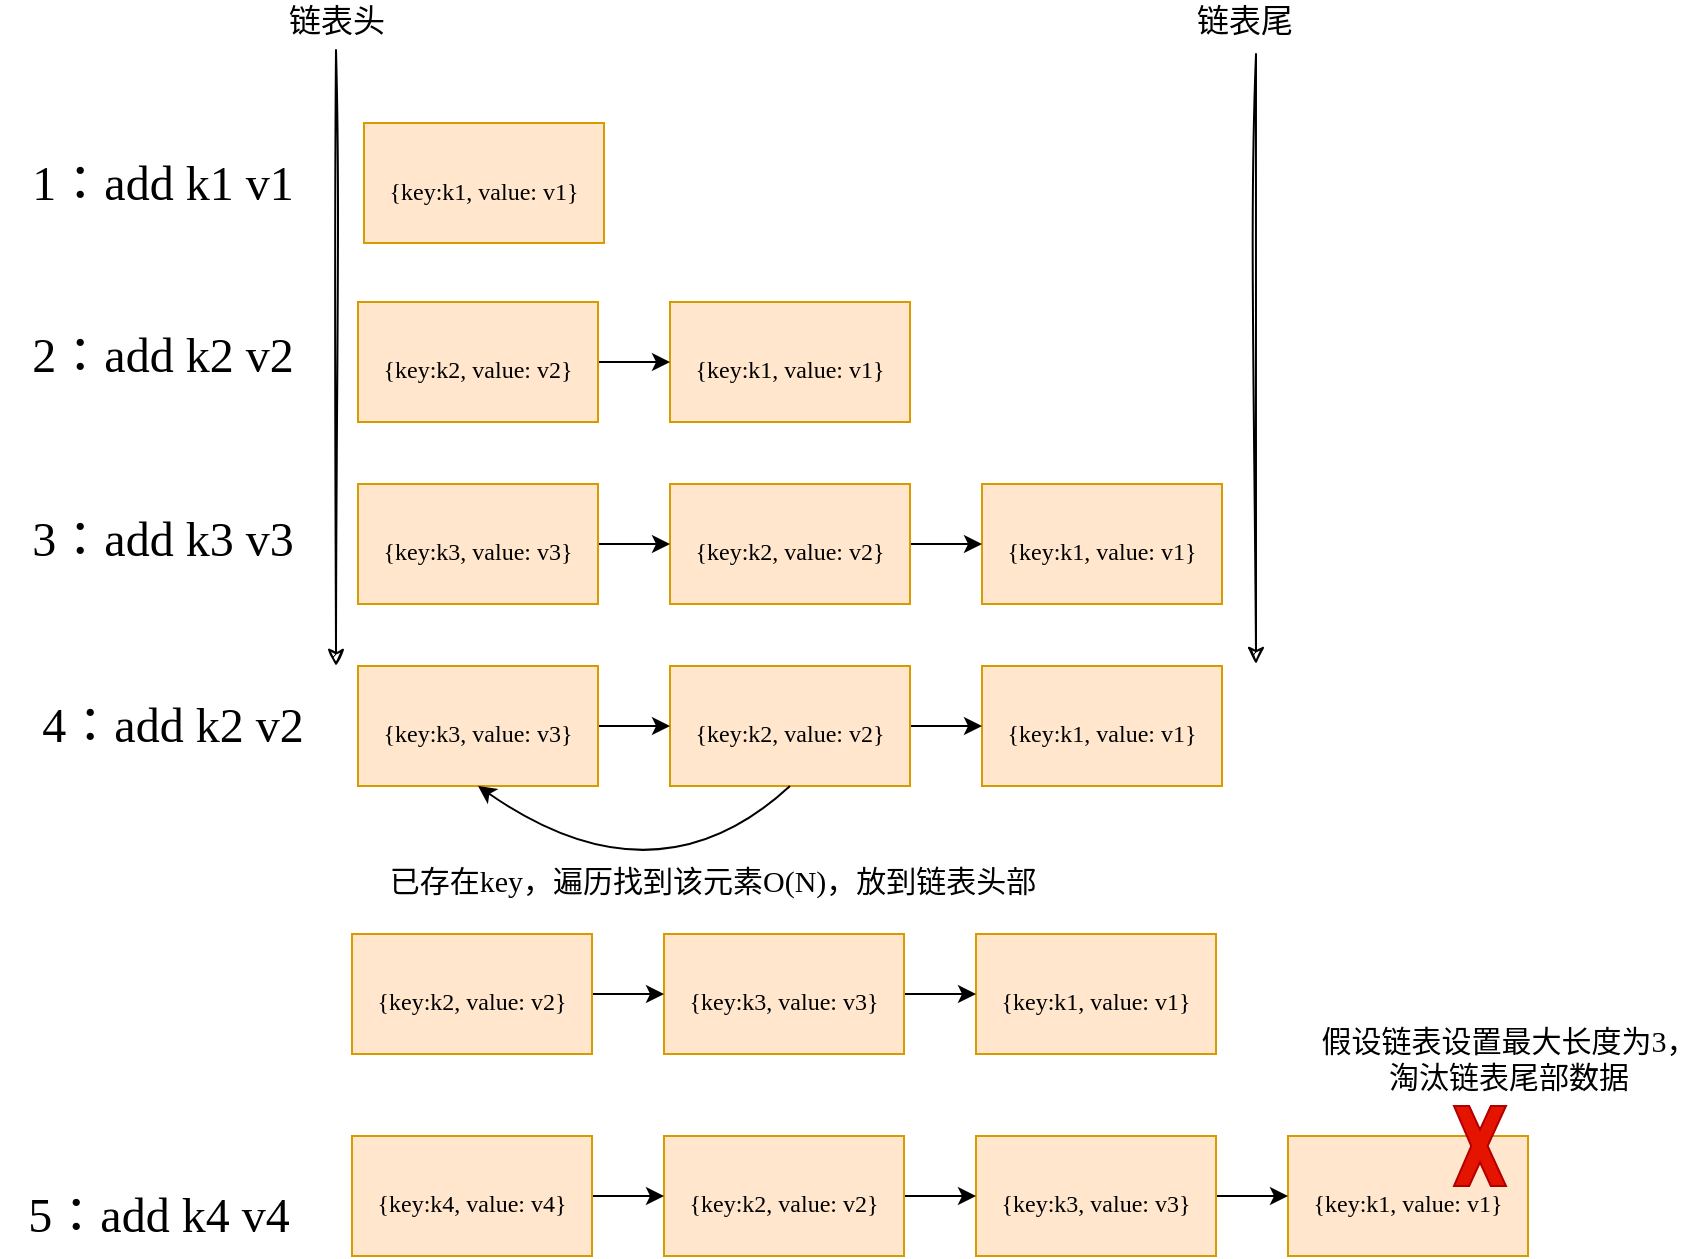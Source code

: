 <mxfile version="16.1.2" type="github">
  <diagram id="QE2NiWdcAfRt5xW9K-5v" name="Page-1">
    <mxGraphModel dx="996" dy="620" grid="0" gridSize="10" guides="1" tooltips="1" connect="1" arrows="1" fold="1" page="1" pageScale="1" pageWidth="2339" pageHeight="3300" math="0" shadow="0">
      <root>
        <mxCell id="0" />
        <mxCell id="1" parent="0" />
        <mxCell id="kyHxFcBFi1VvwsYWHlnF-37" value="&lt;font style=&quot;font-size: 12px&quot;&gt;{key:k1, value: v1}&lt;/font&gt;" style="rounded=0;whiteSpace=wrap;html=1;fontFamily=Comic Sans MS;fontSize=24;fillColor=#ffe6cc;strokeColor=#d79b00;" parent="1" vertex="1">
          <mxGeometry x="215" y="131.5" width="120" height="60" as="geometry" />
        </mxCell>
        <mxCell id="kyHxFcBFi1VvwsYWHlnF-38" value="1：add k1 v1" style="text;html=1;align=center;verticalAlign=middle;resizable=0;points=[];autosize=1;strokeColor=none;fillColor=none;fontSize=24;fontFamily=Comic Sans MS;" parent="1" vertex="1">
          <mxGeometry x="41" y="145" width="146" height="33" as="geometry" />
        </mxCell>
        <mxCell id="kyHxFcBFi1VvwsYWHlnF-40" value="&lt;font style=&quot;font-size: 12px&quot;&gt;{key:k1, value: v1}&lt;/font&gt;" style="rounded=0;whiteSpace=wrap;html=1;fontFamily=Comic Sans MS;fontSize=24;fillColor=#ffe6cc;strokeColor=#d79b00;" parent="1" vertex="1">
          <mxGeometry x="368" y="221" width="120" height="60" as="geometry" />
        </mxCell>
        <mxCell id="kyHxFcBFi1VvwsYWHlnF-41" value="2：add k2 v2" style="text;html=1;align=center;verticalAlign=middle;resizable=0;points=[];autosize=1;strokeColor=none;fillColor=none;fontSize=24;fontFamily=Comic Sans MS;" parent="1" vertex="1">
          <mxGeometry x="35" y="231.5" width="157" height="33" as="geometry" />
        </mxCell>
        <mxCell id="kyHxFcBFi1VvwsYWHlnF-43" value="" style="edgeStyle=orthogonalEdgeStyle;rounded=0;orthogonalLoop=1;jettySize=auto;html=1;fontFamily=Comic Sans MS;fontSize=12;" parent="1" source="kyHxFcBFi1VvwsYWHlnF-42" target="kyHxFcBFi1VvwsYWHlnF-40" edge="1">
          <mxGeometry relative="1" as="geometry" />
        </mxCell>
        <mxCell id="kyHxFcBFi1VvwsYWHlnF-42" value="&lt;font style=&quot;font-size: 12px&quot;&gt;{key:k2, value: v2}&lt;/font&gt;" style="rounded=0;whiteSpace=wrap;html=1;fontFamily=Comic Sans MS;fontSize=24;fillColor=#ffe6cc;strokeColor=#d79b00;" parent="1" vertex="1">
          <mxGeometry x="212" y="221" width="120" height="60" as="geometry" />
        </mxCell>
        <mxCell id="kyHxFcBFi1VvwsYWHlnF-44" value="&lt;font style=&quot;font-size: 12px&quot;&gt;{key:k1, value: v1}&lt;/font&gt;" style="rounded=0;whiteSpace=wrap;html=1;fontFamily=Comic Sans MS;fontSize=24;fillColor=#ffe6cc;strokeColor=#d79b00;" parent="1" vertex="1">
          <mxGeometry x="524" y="312" width="120" height="60" as="geometry" />
        </mxCell>
        <mxCell id="kyHxFcBFi1VvwsYWHlnF-45" value="3：add k3 v3" style="text;html=1;align=center;verticalAlign=middle;resizable=0;points=[];autosize=1;strokeColor=none;fillColor=none;fontSize=24;fontFamily=Comic Sans MS;" parent="1" vertex="1">
          <mxGeometry x="35" y="323.5" width="157" height="33" as="geometry" />
        </mxCell>
        <mxCell id="kyHxFcBFi1VvwsYWHlnF-46" value="" style="edgeStyle=orthogonalEdgeStyle;rounded=0;orthogonalLoop=1;jettySize=auto;html=1;fontFamily=Comic Sans MS;fontSize=12;" parent="1" source="kyHxFcBFi1VvwsYWHlnF-47" target="kyHxFcBFi1VvwsYWHlnF-44" edge="1">
          <mxGeometry relative="1" as="geometry" />
        </mxCell>
        <mxCell id="kyHxFcBFi1VvwsYWHlnF-47" value="&lt;font style=&quot;font-size: 12px&quot;&gt;{key:k2, value: v2}&lt;/font&gt;" style="rounded=0;whiteSpace=wrap;html=1;fontFamily=Comic Sans MS;fontSize=24;fillColor=#ffe6cc;strokeColor=#d79b00;" parent="1" vertex="1">
          <mxGeometry x="368" y="312" width="120" height="60" as="geometry" />
        </mxCell>
        <mxCell id="kyHxFcBFi1VvwsYWHlnF-49" value="" style="edgeStyle=orthogonalEdgeStyle;rounded=0;orthogonalLoop=1;jettySize=auto;html=1;fontFamily=Comic Sans MS;fontSize=12;" parent="1" source="kyHxFcBFi1VvwsYWHlnF-48" target="kyHxFcBFi1VvwsYWHlnF-47" edge="1">
          <mxGeometry relative="1" as="geometry" />
        </mxCell>
        <mxCell id="kyHxFcBFi1VvwsYWHlnF-48" value="&lt;font style=&quot;font-size: 12px&quot;&gt;{key:k3, value: v3}&lt;/font&gt;" style="rounded=0;whiteSpace=wrap;html=1;fontFamily=Comic Sans MS;fontSize=24;fillColor=#ffe6cc;strokeColor=#d79b00;" parent="1" vertex="1">
          <mxGeometry x="212" y="312" width="120" height="60" as="geometry" />
        </mxCell>
        <mxCell id="kyHxFcBFi1VvwsYWHlnF-50" value="&lt;font style=&quot;font-size: 12px&quot;&gt;{key:k1, value: v1}&lt;/font&gt;" style="rounded=0;whiteSpace=wrap;html=1;fontFamily=Comic Sans MS;fontSize=24;fillColor=#ffe6cc;strokeColor=#d79b00;" parent="1" vertex="1">
          <mxGeometry x="524" y="403" width="120" height="60" as="geometry" />
        </mxCell>
        <mxCell id="kyHxFcBFi1VvwsYWHlnF-51" value="4：add k2 v2" style="text;html=1;align=center;verticalAlign=middle;resizable=0;points=[];autosize=1;strokeColor=none;fillColor=none;fontSize=24;fontFamily=Comic Sans MS;" parent="1" vertex="1">
          <mxGeometry x="40" y="416.5" width="157" height="33" as="geometry" />
        </mxCell>
        <mxCell id="kyHxFcBFi1VvwsYWHlnF-52" value="" style="edgeStyle=orthogonalEdgeStyle;rounded=0;orthogonalLoop=1;jettySize=auto;html=1;fontFamily=Comic Sans MS;fontSize=12;" parent="1" source="kyHxFcBFi1VvwsYWHlnF-53" target="kyHxFcBFi1VvwsYWHlnF-50" edge="1">
          <mxGeometry relative="1" as="geometry" />
        </mxCell>
        <mxCell id="kyHxFcBFi1VvwsYWHlnF-53" value="&lt;font style=&quot;font-size: 12px&quot;&gt;{key:k2, value: v2}&lt;/font&gt;" style="rounded=0;whiteSpace=wrap;html=1;fontFamily=Comic Sans MS;fontSize=24;fillColor=#ffe6cc;strokeColor=#d79b00;" parent="1" vertex="1">
          <mxGeometry x="368" y="403" width="120" height="60" as="geometry" />
        </mxCell>
        <mxCell id="kyHxFcBFi1VvwsYWHlnF-54" value="" style="edgeStyle=orthogonalEdgeStyle;rounded=0;orthogonalLoop=1;jettySize=auto;html=1;fontFamily=Comic Sans MS;fontSize=12;" parent="1" source="kyHxFcBFi1VvwsYWHlnF-55" target="kyHxFcBFi1VvwsYWHlnF-53" edge="1">
          <mxGeometry relative="1" as="geometry" />
        </mxCell>
        <mxCell id="kyHxFcBFi1VvwsYWHlnF-55" value="&lt;font style=&quot;font-size: 12px&quot;&gt;{key:k3, value: v3}&lt;/font&gt;" style="rounded=0;whiteSpace=wrap;html=1;fontFamily=Comic Sans MS;fontSize=24;fillColor=#ffe6cc;strokeColor=#d79b00;" parent="1" vertex="1">
          <mxGeometry x="212" y="403" width="120" height="60" as="geometry" />
        </mxCell>
        <mxCell id="kyHxFcBFi1VvwsYWHlnF-58" value="" style="curved=1;endArrow=classic;html=1;rounded=0;fontFamily=Comic Sans MS;fontSize=12;entryX=0.5;entryY=1;entryDx=0;entryDy=0;exitX=0.5;exitY=1;exitDx=0;exitDy=0;" parent="1" source="kyHxFcBFi1VvwsYWHlnF-53" target="kyHxFcBFi1VvwsYWHlnF-55" edge="1">
          <mxGeometry width="50" height="50" relative="1" as="geometry">
            <mxPoint x="353" y="525" as="sourcePoint" />
            <mxPoint x="403" y="475" as="targetPoint" />
            <Array as="points">
              <mxPoint x="361" y="525" />
            </Array>
          </mxGeometry>
        </mxCell>
        <mxCell id="kyHxFcBFi1VvwsYWHlnF-59" value="已存在key，遍历找到该元素O(N)，放到链表头部" style="text;html=1;align=center;verticalAlign=middle;resizable=0;points=[];autosize=1;strokeColor=none;fillColor=none;fontSize=15;fontFamily=Comic Sans MS;" parent="1" vertex="1">
          <mxGeometry x="219" y="499" width="339" height="22" as="geometry" />
        </mxCell>
        <mxCell id="kyHxFcBFi1VvwsYWHlnF-60" value="&lt;font style=&quot;font-size: 12px&quot;&gt;{key:k1, value: v1}&lt;/font&gt;" style="rounded=0;whiteSpace=wrap;html=1;fontFamily=Comic Sans MS;fontSize=24;fillColor=#ffe6cc;strokeColor=#d79b00;" parent="1" vertex="1">
          <mxGeometry x="521" y="537" width="120" height="60" as="geometry" />
        </mxCell>
        <mxCell id="kyHxFcBFi1VvwsYWHlnF-61" value="" style="edgeStyle=orthogonalEdgeStyle;rounded=0;orthogonalLoop=1;jettySize=auto;html=1;fontFamily=Comic Sans MS;fontSize=12;" parent="1" source="kyHxFcBFi1VvwsYWHlnF-62" target="kyHxFcBFi1VvwsYWHlnF-60" edge="1">
          <mxGeometry relative="1" as="geometry" />
        </mxCell>
        <mxCell id="kyHxFcBFi1VvwsYWHlnF-62" value="&lt;font style=&quot;font-size: 12px&quot;&gt;{key:k3, value: v3}&lt;/font&gt;" style="rounded=0;whiteSpace=wrap;html=1;fontFamily=Comic Sans MS;fontSize=24;fillColor=#ffe6cc;strokeColor=#d79b00;" parent="1" vertex="1">
          <mxGeometry x="365" y="537" width="120" height="60" as="geometry" />
        </mxCell>
        <mxCell id="kyHxFcBFi1VvwsYWHlnF-63" value="" style="edgeStyle=orthogonalEdgeStyle;rounded=0;orthogonalLoop=1;jettySize=auto;html=1;fontFamily=Comic Sans MS;fontSize=12;" parent="1" source="kyHxFcBFi1VvwsYWHlnF-64" target="kyHxFcBFi1VvwsYWHlnF-62" edge="1">
          <mxGeometry relative="1" as="geometry" />
        </mxCell>
        <mxCell id="kyHxFcBFi1VvwsYWHlnF-64" value="&lt;font style=&quot;font-size: 12px&quot;&gt;{key:k2, value: v2}&lt;/font&gt;" style="rounded=0;whiteSpace=wrap;html=1;fontFamily=Comic Sans MS;fontSize=24;fillColor=#ffe6cc;strokeColor=#d79b00;" parent="1" vertex="1">
          <mxGeometry x="209" y="537" width="120" height="60" as="geometry" />
        </mxCell>
        <mxCell id="kyHxFcBFi1VvwsYWHlnF-65" value="5：add k4 v4" style="text;html=1;align=center;verticalAlign=middle;resizable=0;points=[];autosize=1;strokeColor=none;fillColor=none;fontSize=24;fontFamily=Comic Sans MS;" parent="1" vertex="1">
          <mxGeometry x="33" y="661" width="157" height="33" as="geometry" />
        </mxCell>
        <mxCell id="kyHxFcBFi1VvwsYWHlnF-66" value="&lt;font style=&quot;font-size: 12px&quot;&gt;{key:k1, value: v1}&lt;/font&gt;" style="rounded=0;whiteSpace=wrap;html=1;fontFamily=Comic Sans MS;fontSize=24;fillColor=#ffe6cc;strokeColor=#d79b00;" parent="1" vertex="1">
          <mxGeometry x="677" y="638" width="120" height="60" as="geometry" />
        </mxCell>
        <mxCell id="kyHxFcBFi1VvwsYWHlnF-67" value="" style="edgeStyle=orthogonalEdgeStyle;rounded=0;orthogonalLoop=1;jettySize=auto;html=1;fontFamily=Comic Sans MS;fontSize=12;" parent="1" source="kyHxFcBFi1VvwsYWHlnF-68" target="kyHxFcBFi1VvwsYWHlnF-66" edge="1">
          <mxGeometry relative="1" as="geometry" />
        </mxCell>
        <mxCell id="kyHxFcBFi1VvwsYWHlnF-68" value="&lt;font style=&quot;font-size: 12px&quot;&gt;{key:k3, value: v3}&lt;/font&gt;" style="rounded=0;whiteSpace=wrap;html=1;fontFamily=Comic Sans MS;fontSize=24;fillColor=#ffe6cc;strokeColor=#d79b00;" parent="1" vertex="1">
          <mxGeometry x="521" y="638" width="120" height="60" as="geometry" />
        </mxCell>
        <mxCell id="kyHxFcBFi1VvwsYWHlnF-69" value="" style="edgeStyle=orthogonalEdgeStyle;rounded=0;orthogonalLoop=1;jettySize=auto;html=1;fontFamily=Comic Sans MS;fontSize=12;" parent="1" source="kyHxFcBFi1VvwsYWHlnF-70" target="kyHxFcBFi1VvwsYWHlnF-68" edge="1">
          <mxGeometry relative="1" as="geometry" />
        </mxCell>
        <mxCell id="kyHxFcBFi1VvwsYWHlnF-70" value="&lt;font style=&quot;font-size: 12px&quot;&gt;{key:k2, value: v2}&lt;/font&gt;" style="rounded=0;whiteSpace=wrap;html=1;fontFamily=Comic Sans MS;fontSize=24;fillColor=#ffe6cc;strokeColor=#d79b00;" parent="1" vertex="1">
          <mxGeometry x="365" y="638" width="120" height="60" as="geometry" />
        </mxCell>
        <mxCell id="kyHxFcBFi1VvwsYWHlnF-72" value="" style="verticalLabelPosition=bottom;verticalAlign=top;html=1;shape=mxgraph.basic.x;labelBackgroundColor=#FFFFFF;fontFamily=Comic Sans MS;fontSize=15;fillColor=#e51400;strokeColor=#B20000;fontColor=#ffffff;" parent="1" vertex="1">
          <mxGeometry x="760" y="623" width="26" height="40" as="geometry" />
        </mxCell>
        <mxCell id="kyHxFcBFi1VvwsYWHlnF-73" value="假设链表设置最大长度为3，&lt;br&gt;淘汰链表尾部数据" style="text;html=1;align=center;verticalAlign=middle;resizable=0;points=[];autosize=1;strokeColor=none;fillColor=none;fontSize=15;fontFamily=Comic Sans MS;" parent="1" vertex="1">
          <mxGeometry x="687" y="579" width="199" height="40" as="geometry" />
        </mxCell>
        <mxCell id="GQ80lymHa3CN_efGy0ha-9" value="" style="edgeStyle=orthogonalEdgeStyle;rounded=0;sketch=0;orthogonalLoop=1;jettySize=auto;html=1;fontSize=14;" edge="1" parent="1" source="kyHxFcBFi1VvwsYWHlnF-77" target="kyHxFcBFi1VvwsYWHlnF-70">
          <mxGeometry relative="1" as="geometry" />
        </mxCell>
        <mxCell id="kyHxFcBFi1VvwsYWHlnF-77" value="&lt;font style=&quot;font-size: 12px&quot;&gt;{key:k4, value: v4}&lt;/font&gt;" style="rounded=0;whiteSpace=wrap;html=1;fontFamily=Comic Sans MS;fontSize=24;fillColor=#ffe6cc;strokeColor=#d79b00;" parent="1" vertex="1">
          <mxGeometry x="209" y="638" width="120" height="60" as="geometry" />
        </mxCell>
        <mxCell id="GQ80lymHa3CN_efGy0ha-3" value="" style="endArrow=classic;html=1;rounded=0;sketch=1;" edge="1" parent="1">
          <mxGeometry relative="1" as="geometry">
            <mxPoint x="201" y="95" as="sourcePoint" />
            <mxPoint x="201" y="403" as="targetPoint" />
          </mxGeometry>
        </mxCell>
        <mxCell id="GQ80lymHa3CN_efGy0ha-5" value="" style="endArrow=classic;html=1;rounded=0;sketch=1;" edge="1" parent="1">
          <mxGeometry relative="1" as="geometry">
            <mxPoint x="661" y="97" as="sourcePoint" />
            <mxPoint x="661" y="402" as="targetPoint" />
          </mxGeometry>
        </mxCell>
        <mxCell id="GQ80lymHa3CN_efGy0ha-6" value="&lt;font style=&quot;font-size: 16px&quot;&gt;链表头&lt;/font&gt;" style="text;html=1;align=center;verticalAlign=middle;resizable=0;points=[];autosize=1;strokeColor=none;fillColor=none;" vertex="1" parent="1">
          <mxGeometry x="172" y="70" width="58" height="19" as="geometry" />
        </mxCell>
        <mxCell id="GQ80lymHa3CN_efGy0ha-7" value="&lt;font style=&quot;font-size: 16px&quot;&gt;链表尾&lt;/font&gt;" style="text;html=1;align=center;verticalAlign=middle;resizable=0;points=[];autosize=1;strokeColor=none;fillColor=none;" vertex="1" parent="1">
          <mxGeometry x="626" y="70" width="58" height="19" as="geometry" />
        </mxCell>
      </root>
    </mxGraphModel>
  </diagram>
</mxfile>
